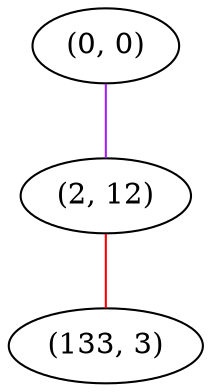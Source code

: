 graph "" {
"(0, 0)";
"(2, 12)";
"(133, 3)";
"(0, 0)" -- "(2, 12)"  [color=purple, key=0, weight=4];
"(2, 12)" -- "(133, 3)"  [color=red, key=0, weight=1];
}
